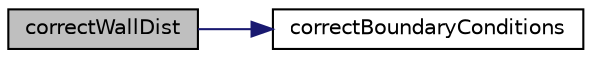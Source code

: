 digraph "correctWallDist"
{
  bgcolor="transparent";
  edge [fontname="Helvetica",fontsize="10",labelfontname="Helvetica",labelfontsize="10"];
  node [fontname="Helvetica",fontsize="10",shape=record];
  rankdir="LR";
  Node34 [label="correctWallDist",height=0.2,width=0.4,color="black", fillcolor="grey75", style="filled", fontcolor="black"];
  Node34 -> Node35 [color="midnightblue",fontsize="10",style="solid",fontname="Helvetica"];
  Node35 [label="correctBoundaryConditions",height=0.2,width=0.4,color="black",URL="$classFoam_1_1DATurbulenceModel.html#ac5cf193857b59c2fcaa472ac06847a0d",tooltip="update turbulence variable boundary values "];
}
